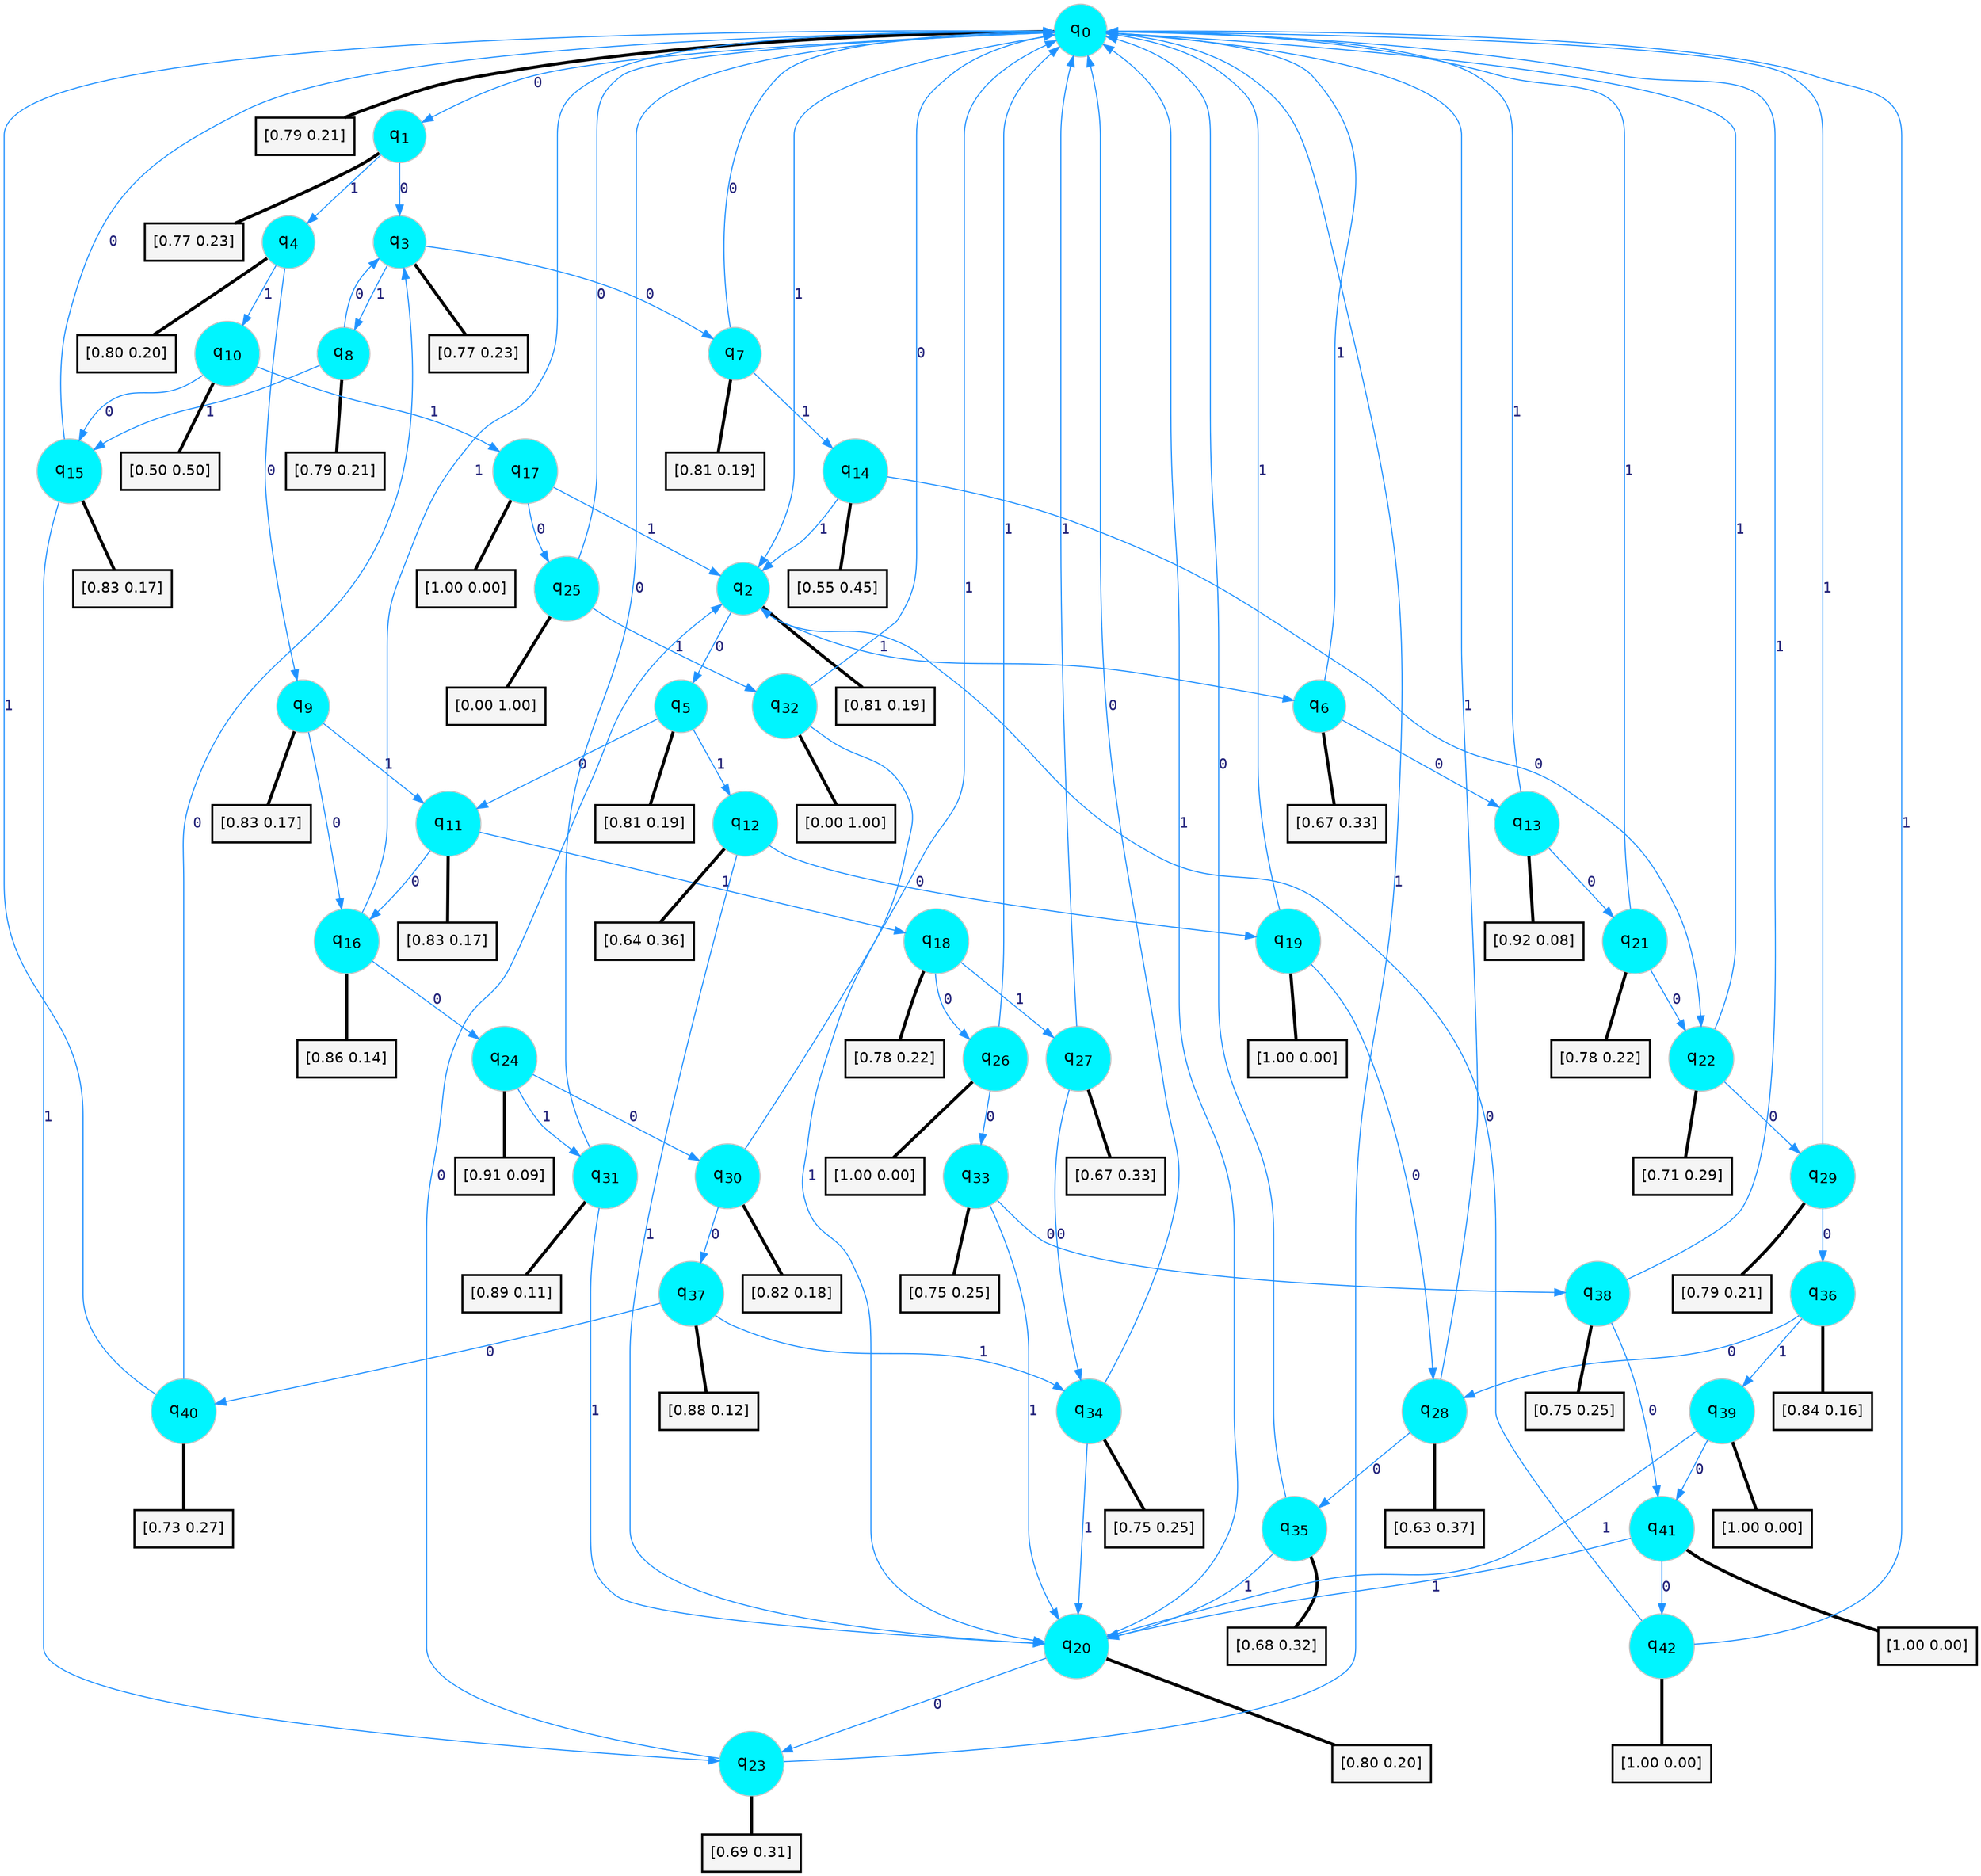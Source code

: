 digraph G {
graph [
bgcolor=transparent, dpi=300, rankdir=TD, size="40,25"];
node [
color=gray, fillcolor=turquoise1, fontcolor=black, fontname=Helvetica, fontsize=16, fontweight=bold, shape=circle, style=filled];
edge [
arrowsize=1, color=dodgerblue1, fontcolor=midnightblue, fontname=courier, fontweight=bold, penwidth=1, style=solid, weight=20];
0[label=<q<SUB>0</SUB>>];
1[label=<q<SUB>1</SUB>>];
2[label=<q<SUB>2</SUB>>];
3[label=<q<SUB>3</SUB>>];
4[label=<q<SUB>4</SUB>>];
5[label=<q<SUB>5</SUB>>];
6[label=<q<SUB>6</SUB>>];
7[label=<q<SUB>7</SUB>>];
8[label=<q<SUB>8</SUB>>];
9[label=<q<SUB>9</SUB>>];
10[label=<q<SUB>10</SUB>>];
11[label=<q<SUB>11</SUB>>];
12[label=<q<SUB>12</SUB>>];
13[label=<q<SUB>13</SUB>>];
14[label=<q<SUB>14</SUB>>];
15[label=<q<SUB>15</SUB>>];
16[label=<q<SUB>16</SUB>>];
17[label=<q<SUB>17</SUB>>];
18[label=<q<SUB>18</SUB>>];
19[label=<q<SUB>19</SUB>>];
20[label=<q<SUB>20</SUB>>];
21[label=<q<SUB>21</SUB>>];
22[label=<q<SUB>22</SUB>>];
23[label=<q<SUB>23</SUB>>];
24[label=<q<SUB>24</SUB>>];
25[label=<q<SUB>25</SUB>>];
26[label=<q<SUB>26</SUB>>];
27[label=<q<SUB>27</SUB>>];
28[label=<q<SUB>28</SUB>>];
29[label=<q<SUB>29</SUB>>];
30[label=<q<SUB>30</SUB>>];
31[label=<q<SUB>31</SUB>>];
32[label=<q<SUB>32</SUB>>];
33[label=<q<SUB>33</SUB>>];
34[label=<q<SUB>34</SUB>>];
35[label=<q<SUB>35</SUB>>];
36[label=<q<SUB>36</SUB>>];
37[label=<q<SUB>37</SUB>>];
38[label=<q<SUB>38</SUB>>];
39[label=<q<SUB>39</SUB>>];
40[label=<q<SUB>40</SUB>>];
41[label=<q<SUB>41</SUB>>];
42[label=<q<SUB>42</SUB>>];
43[label="[0.79 0.21]", shape=box,fontcolor=black, fontname=Helvetica, fontsize=14, penwidth=2, fillcolor=whitesmoke,color=black];
44[label="[0.77 0.23]", shape=box,fontcolor=black, fontname=Helvetica, fontsize=14, penwidth=2, fillcolor=whitesmoke,color=black];
45[label="[0.81 0.19]", shape=box,fontcolor=black, fontname=Helvetica, fontsize=14, penwidth=2, fillcolor=whitesmoke,color=black];
46[label="[0.77 0.23]", shape=box,fontcolor=black, fontname=Helvetica, fontsize=14, penwidth=2, fillcolor=whitesmoke,color=black];
47[label="[0.80 0.20]", shape=box,fontcolor=black, fontname=Helvetica, fontsize=14, penwidth=2, fillcolor=whitesmoke,color=black];
48[label="[0.81 0.19]", shape=box,fontcolor=black, fontname=Helvetica, fontsize=14, penwidth=2, fillcolor=whitesmoke,color=black];
49[label="[0.67 0.33]", shape=box,fontcolor=black, fontname=Helvetica, fontsize=14, penwidth=2, fillcolor=whitesmoke,color=black];
50[label="[0.81 0.19]", shape=box,fontcolor=black, fontname=Helvetica, fontsize=14, penwidth=2, fillcolor=whitesmoke,color=black];
51[label="[0.79 0.21]", shape=box,fontcolor=black, fontname=Helvetica, fontsize=14, penwidth=2, fillcolor=whitesmoke,color=black];
52[label="[0.83 0.17]", shape=box,fontcolor=black, fontname=Helvetica, fontsize=14, penwidth=2, fillcolor=whitesmoke,color=black];
53[label="[0.50 0.50]", shape=box,fontcolor=black, fontname=Helvetica, fontsize=14, penwidth=2, fillcolor=whitesmoke,color=black];
54[label="[0.83 0.17]", shape=box,fontcolor=black, fontname=Helvetica, fontsize=14, penwidth=2, fillcolor=whitesmoke,color=black];
55[label="[0.64 0.36]", shape=box,fontcolor=black, fontname=Helvetica, fontsize=14, penwidth=2, fillcolor=whitesmoke,color=black];
56[label="[0.92 0.08]", shape=box,fontcolor=black, fontname=Helvetica, fontsize=14, penwidth=2, fillcolor=whitesmoke,color=black];
57[label="[0.55 0.45]", shape=box,fontcolor=black, fontname=Helvetica, fontsize=14, penwidth=2, fillcolor=whitesmoke,color=black];
58[label="[0.83 0.17]", shape=box,fontcolor=black, fontname=Helvetica, fontsize=14, penwidth=2, fillcolor=whitesmoke,color=black];
59[label="[0.86 0.14]", shape=box,fontcolor=black, fontname=Helvetica, fontsize=14, penwidth=2, fillcolor=whitesmoke,color=black];
60[label="[1.00 0.00]", shape=box,fontcolor=black, fontname=Helvetica, fontsize=14, penwidth=2, fillcolor=whitesmoke,color=black];
61[label="[0.78 0.22]", shape=box,fontcolor=black, fontname=Helvetica, fontsize=14, penwidth=2, fillcolor=whitesmoke,color=black];
62[label="[1.00 0.00]", shape=box,fontcolor=black, fontname=Helvetica, fontsize=14, penwidth=2, fillcolor=whitesmoke,color=black];
63[label="[0.80 0.20]", shape=box,fontcolor=black, fontname=Helvetica, fontsize=14, penwidth=2, fillcolor=whitesmoke,color=black];
64[label="[0.78 0.22]", shape=box,fontcolor=black, fontname=Helvetica, fontsize=14, penwidth=2, fillcolor=whitesmoke,color=black];
65[label="[0.71 0.29]", shape=box,fontcolor=black, fontname=Helvetica, fontsize=14, penwidth=2, fillcolor=whitesmoke,color=black];
66[label="[0.69 0.31]", shape=box,fontcolor=black, fontname=Helvetica, fontsize=14, penwidth=2, fillcolor=whitesmoke,color=black];
67[label="[0.91 0.09]", shape=box,fontcolor=black, fontname=Helvetica, fontsize=14, penwidth=2, fillcolor=whitesmoke,color=black];
68[label="[0.00 1.00]", shape=box,fontcolor=black, fontname=Helvetica, fontsize=14, penwidth=2, fillcolor=whitesmoke,color=black];
69[label="[1.00 0.00]", shape=box,fontcolor=black, fontname=Helvetica, fontsize=14, penwidth=2, fillcolor=whitesmoke,color=black];
70[label="[0.67 0.33]", shape=box,fontcolor=black, fontname=Helvetica, fontsize=14, penwidth=2, fillcolor=whitesmoke,color=black];
71[label="[0.63 0.37]", shape=box,fontcolor=black, fontname=Helvetica, fontsize=14, penwidth=2, fillcolor=whitesmoke,color=black];
72[label="[0.79 0.21]", shape=box,fontcolor=black, fontname=Helvetica, fontsize=14, penwidth=2, fillcolor=whitesmoke,color=black];
73[label="[0.82 0.18]", shape=box,fontcolor=black, fontname=Helvetica, fontsize=14, penwidth=2, fillcolor=whitesmoke,color=black];
74[label="[0.89 0.11]", shape=box,fontcolor=black, fontname=Helvetica, fontsize=14, penwidth=2, fillcolor=whitesmoke,color=black];
75[label="[0.00 1.00]", shape=box,fontcolor=black, fontname=Helvetica, fontsize=14, penwidth=2, fillcolor=whitesmoke,color=black];
76[label="[0.75 0.25]", shape=box,fontcolor=black, fontname=Helvetica, fontsize=14, penwidth=2, fillcolor=whitesmoke,color=black];
77[label="[0.75 0.25]", shape=box,fontcolor=black, fontname=Helvetica, fontsize=14, penwidth=2, fillcolor=whitesmoke,color=black];
78[label="[0.68 0.32]", shape=box,fontcolor=black, fontname=Helvetica, fontsize=14, penwidth=2, fillcolor=whitesmoke,color=black];
79[label="[0.84 0.16]", shape=box,fontcolor=black, fontname=Helvetica, fontsize=14, penwidth=2, fillcolor=whitesmoke,color=black];
80[label="[0.88 0.12]", shape=box,fontcolor=black, fontname=Helvetica, fontsize=14, penwidth=2, fillcolor=whitesmoke,color=black];
81[label="[0.75 0.25]", shape=box,fontcolor=black, fontname=Helvetica, fontsize=14, penwidth=2, fillcolor=whitesmoke,color=black];
82[label="[1.00 0.00]", shape=box,fontcolor=black, fontname=Helvetica, fontsize=14, penwidth=2, fillcolor=whitesmoke,color=black];
83[label="[0.73 0.27]", shape=box,fontcolor=black, fontname=Helvetica, fontsize=14, penwidth=2, fillcolor=whitesmoke,color=black];
84[label="[1.00 0.00]", shape=box,fontcolor=black, fontname=Helvetica, fontsize=14, penwidth=2, fillcolor=whitesmoke,color=black];
85[label="[1.00 0.00]", shape=box,fontcolor=black, fontname=Helvetica, fontsize=14, penwidth=2, fillcolor=whitesmoke,color=black];
0->1 [label=0];
0->2 [label=1];
0->43 [arrowhead=none, penwidth=3,color=black];
1->3 [label=0];
1->4 [label=1];
1->44 [arrowhead=none, penwidth=3,color=black];
2->5 [label=0];
2->6 [label=1];
2->45 [arrowhead=none, penwidth=3,color=black];
3->7 [label=0];
3->8 [label=1];
3->46 [arrowhead=none, penwidth=3,color=black];
4->9 [label=0];
4->10 [label=1];
4->47 [arrowhead=none, penwidth=3,color=black];
5->11 [label=0];
5->12 [label=1];
5->48 [arrowhead=none, penwidth=3,color=black];
6->13 [label=0];
6->0 [label=1];
6->49 [arrowhead=none, penwidth=3,color=black];
7->0 [label=0];
7->14 [label=1];
7->50 [arrowhead=none, penwidth=3,color=black];
8->3 [label=0];
8->15 [label=1];
8->51 [arrowhead=none, penwidth=3,color=black];
9->16 [label=0];
9->11 [label=1];
9->52 [arrowhead=none, penwidth=3,color=black];
10->15 [label=0];
10->17 [label=1];
10->53 [arrowhead=none, penwidth=3,color=black];
11->16 [label=0];
11->18 [label=1];
11->54 [arrowhead=none, penwidth=3,color=black];
12->19 [label=0];
12->20 [label=1];
12->55 [arrowhead=none, penwidth=3,color=black];
13->21 [label=0];
13->0 [label=1];
13->56 [arrowhead=none, penwidth=3,color=black];
14->22 [label=0];
14->2 [label=1];
14->57 [arrowhead=none, penwidth=3,color=black];
15->0 [label=0];
15->23 [label=1];
15->58 [arrowhead=none, penwidth=3,color=black];
16->24 [label=0];
16->0 [label=1];
16->59 [arrowhead=none, penwidth=3,color=black];
17->25 [label=0];
17->2 [label=1];
17->60 [arrowhead=none, penwidth=3,color=black];
18->26 [label=0];
18->27 [label=1];
18->61 [arrowhead=none, penwidth=3,color=black];
19->28 [label=0];
19->0 [label=1];
19->62 [arrowhead=none, penwidth=3,color=black];
20->23 [label=0];
20->0 [label=1];
20->63 [arrowhead=none, penwidth=3,color=black];
21->22 [label=0];
21->0 [label=1];
21->64 [arrowhead=none, penwidth=3,color=black];
22->29 [label=0];
22->0 [label=1];
22->65 [arrowhead=none, penwidth=3,color=black];
23->2 [label=0];
23->0 [label=1];
23->66 [arrowhead=none, penwidth=3,color=black];
24->30 [label=0];
24->31 [label=1];
24->67 [arrowhead=none, penwidth=3,color=black];
25->0 [label=0];
25->32 [label=1];
25->68 [arrowhead=none, penwidth=3,color=black];
26->33 [label=0];
26->0 [label=1];
26->69 [arrowhead=none, penwidth=3,color=black];
27->34 [label=0];
27->0 [label=1];
27->70 [arrowhead=none, penwidth=3,color=black];
28->35 [label=0];
28->0 [label=1];
28->71 [arrowhead=none, penwidth=3,color=black];
29->36 [label=0];
29->0 [label=1];
29->72 [arrowhead=none, penwidth=3,color=black];
30->37 [label=0];
30->0 [label=1];
30->73 [arrowhead=none, penwidth=3,color=black];
31->0 [label=0];
31->20 [label=1];
31->74 [arrowhead=none, penwidth=3,color=black];
32->0 [label=0];
32->20 [label=1];
32->75 [arrowhead=none, penwidth=3,color=black];
33->38 [label=0];
33->20 [label=1];
33->76 [arrowhead=none, penwidth=3,color=black];
34->0 [label=0];
34->20 [label=1];
34->77 [arrowhead=none, penwidth=3,color=black];
35->0 [label=0];
35->20 [label=1];
35->78 [arrowhead=none, penwidth=3,color=black];
36->28 [label=0];
36->39 [label=1];
36->79 [arrowhead=none, penwidth=3,color=black];
37->40 [label=0];
37->34 [label=1];
37->80 [arrowhead=none, penwidth=3,color=black];
38->41 [label=0];
38->0 [label=1];
38->81 [arrowhead=none, penwidth=3,color=black];
39->41 [label=0];
39->20 [label=1];
39->82 [arrowhead=none, penwidth=3,color=black];
40->3 [label=0];
40->0 [label=1];
40->83 [arrowhead=none, penwidth=3,color=black];
41->42 [label=0];
41->20 [label=1];
41->84 [arrowhead=none, penwidth=3,color=black];
42->2 [label=0];
42->0 [label=1];
42->85 [arrowhead=none, penwidth=3,color=black];
}

